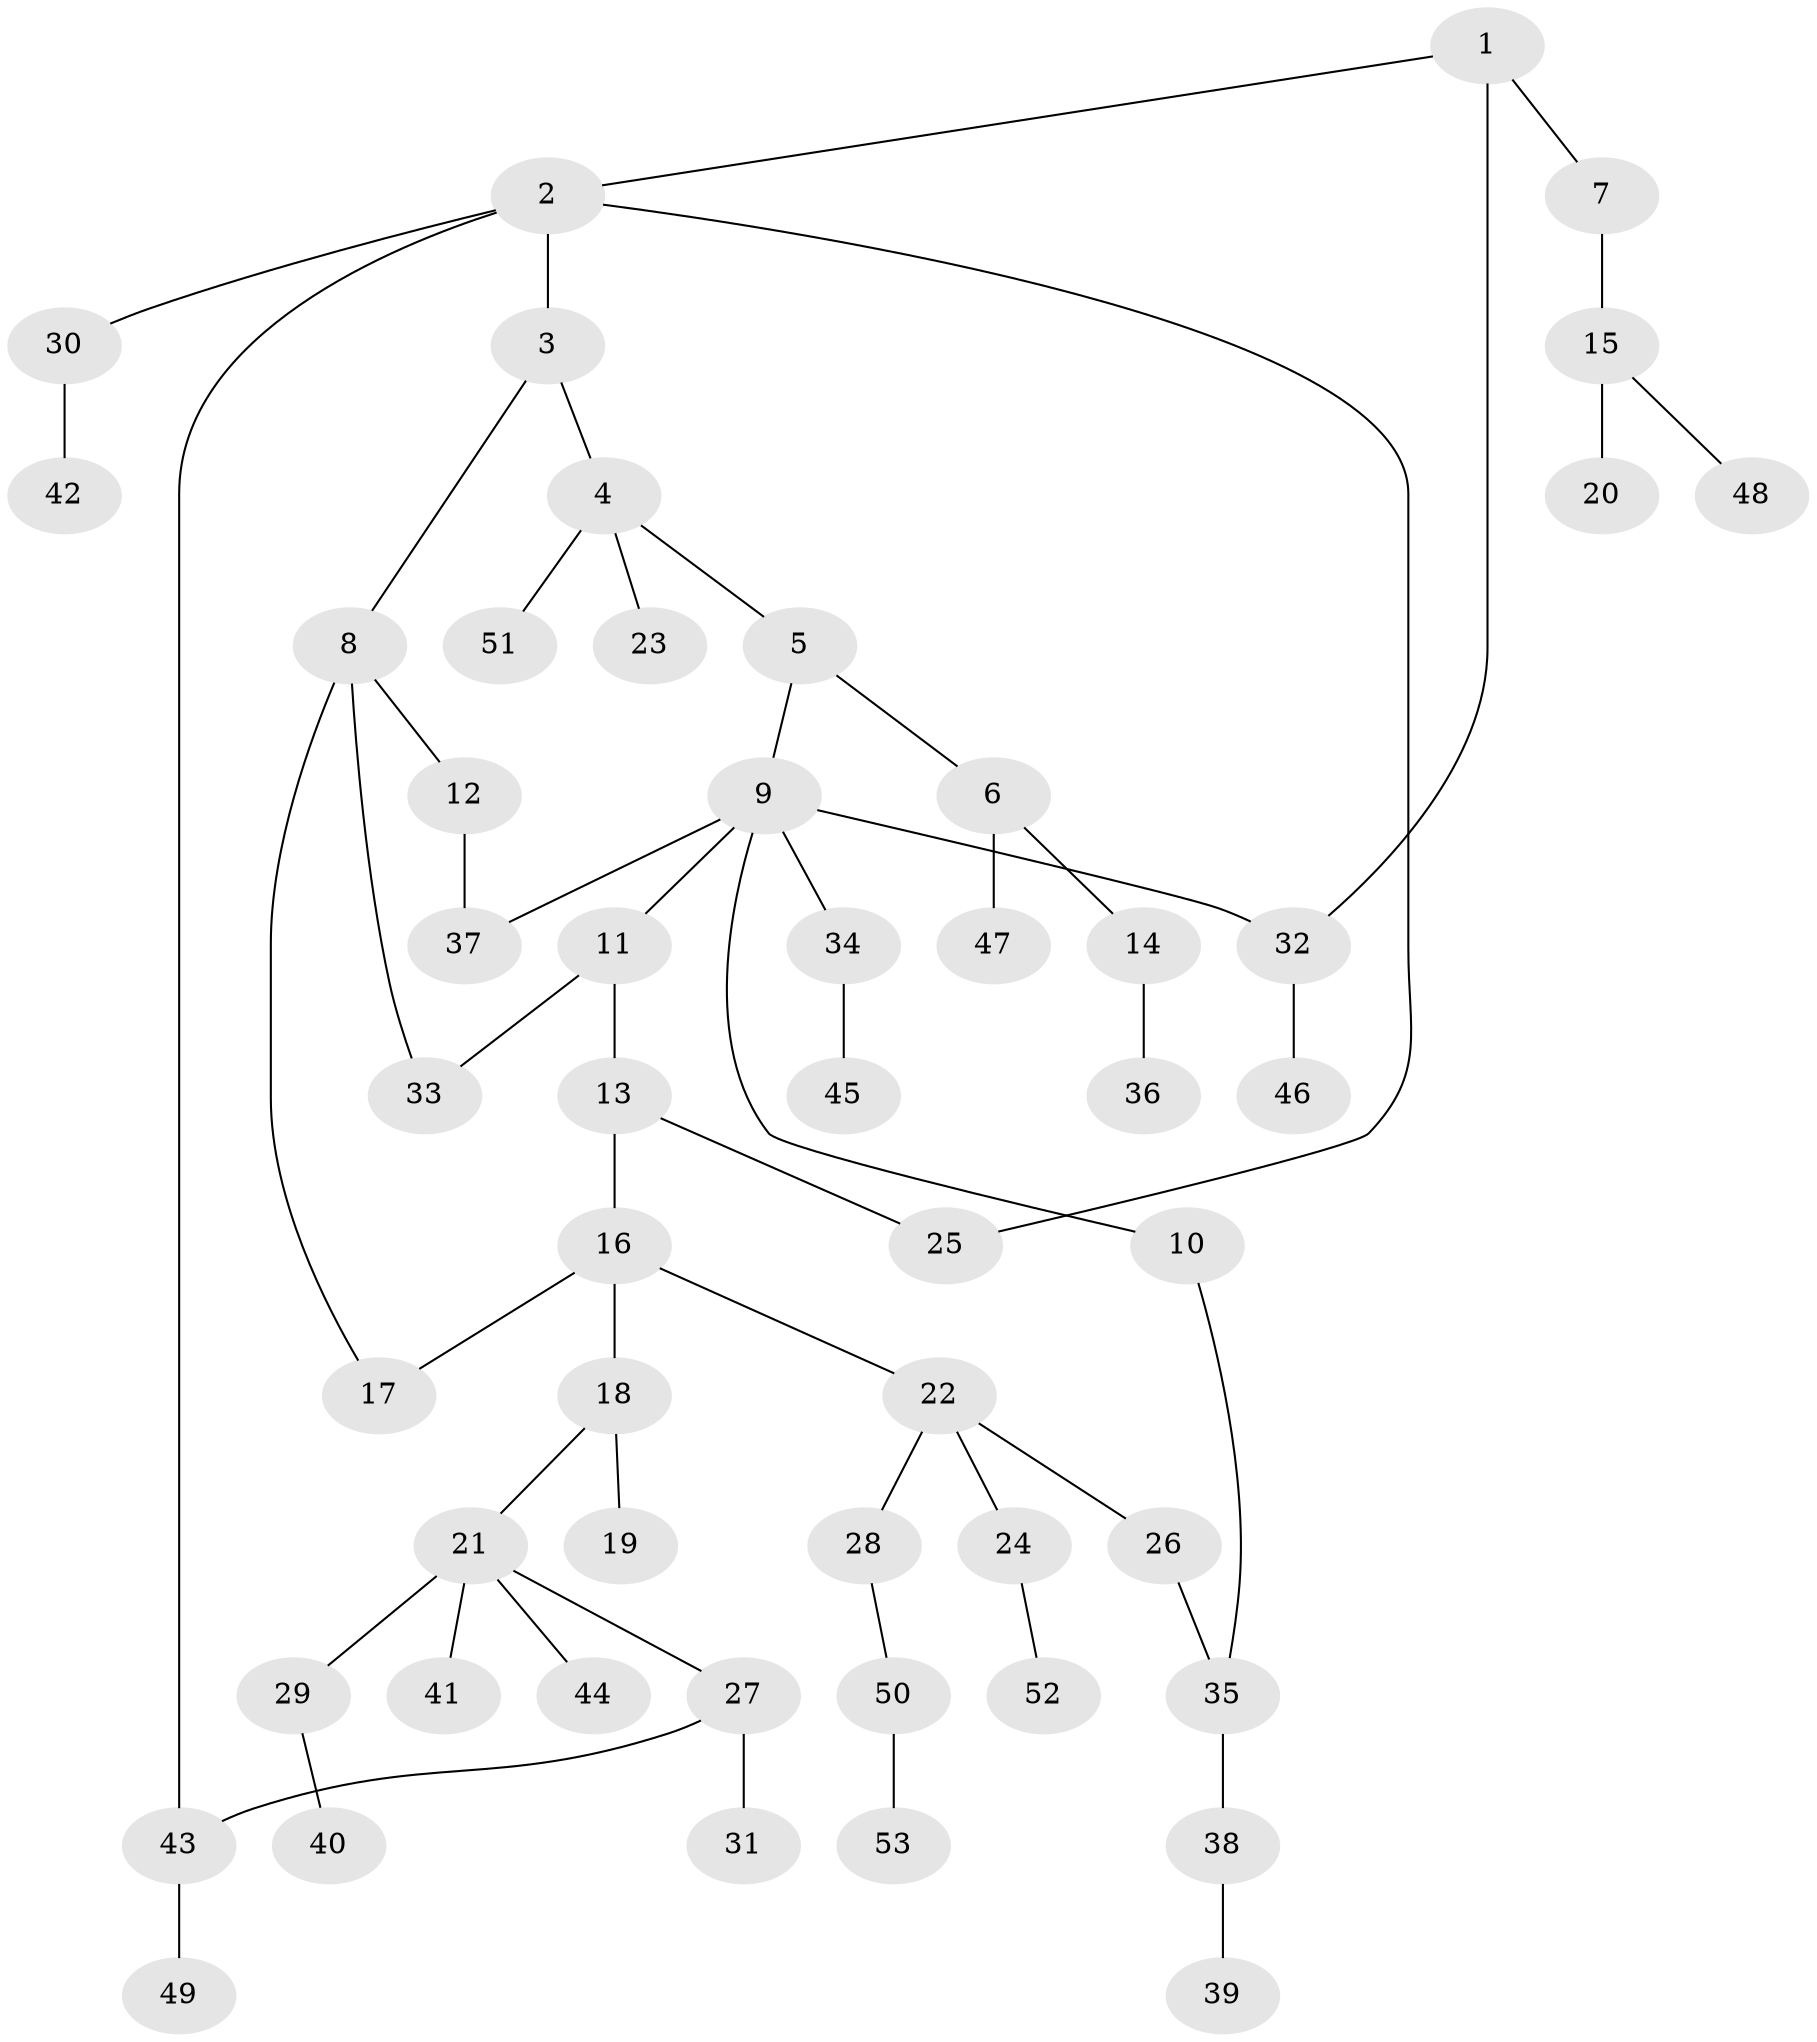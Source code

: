 // coarse degree distribution, {6: 0.07407407407407407, 4: 0.14814814814814814, 2: 0.3333333333333333, 3: 0.07407407407407407, 5: 0.037037037037037035, 1: 0.3333333333333333}
// Generated by graph-tools (version 1.1) at 2025/48/03/04/25 22:48:56]
// undirected, 53 vertices, 59 edges
graph export_dot {
  node [color=gray90,style=filled];
  1;
  2;
  3;
  4;
  5;
  6;
  7;
  8;
  9;
  10;
  11;
  12;
  13;
  14;
  15;
  16;
  17;
  18;
  19;
  20;
  21;
  22;
  23;
  24;
  25;
  26;
  27;
  28;
  29;
  30;
  31;
  32;
  33;
  34;
  35;
  36;
  37;
  38;
  39;
  40;
  41;
  42;
  43;
  44;
  45;
  46;
  47;
  48;
  49;
  50;
  51;
  52;
  53;
  1 -- 2;
  1 -- 7;
  1 -- 32;
  2 -- 3;
  2 -- 25;
  2 -- 30;
  2 -- 43;
  3 -- 4;
  3 -- 8;
  4 -- 5;
  4 -- 23;
  4 -- 51;
  5 -- 6;
  5 -- 9;
  6 -- 14;
  6 -- 47;
  7 -- 15;
  8 -- 12;
  8 -- 17;
  8 -- 33;
  9 -- 10;
  9 -- 11;
  9 -- 34;
  9 -- 37;
  9 -- 32;
  10 -- 35;
  11 -- 13;
  11 -- 33;
  12 -- 37;
  13 -- 16;
  13 -- 25;
  14 -- 36;
  15 -- 20;
  15 -- 48;
  16 -- 18;
  16 -- 22;
  16 -- 17;
  18 -- 19;
  18 -- 21;
  21 -- 27;
  21 -- 29;
  21 -- 41;
  21 -- 44;
  22 -- 24;
  22 -- 26;
  22 -- 28;
  24 -- 52;
  26 -- 35;
  27 -- 31;
  27 -- 43;
  28 -- 50;
  29 -- 40;
  30 -- 42;
  32 -- 46;
  34 -- 45;
  35 -- 38;
  38 -- 39;
  43 -- 49;
  50 -- 53;
}
